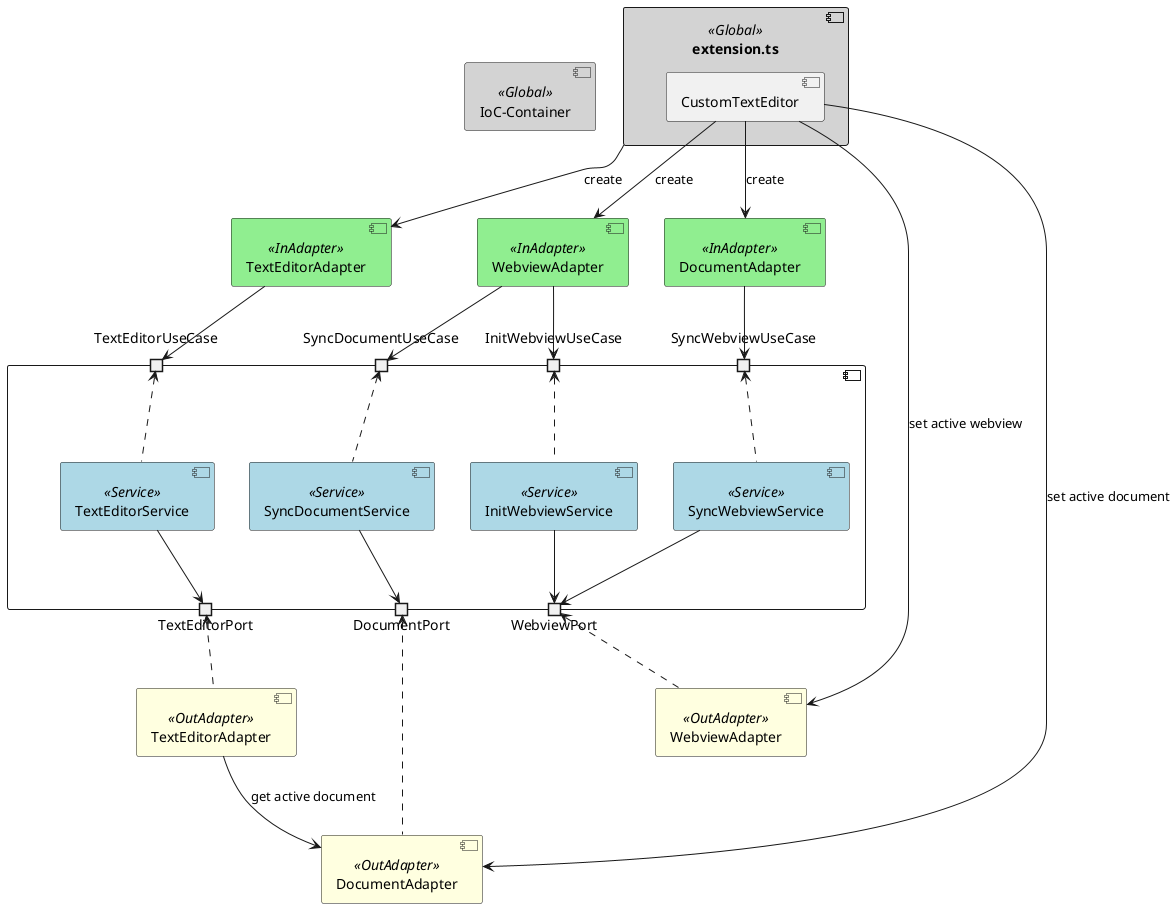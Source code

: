 @startuml
'https://plantuml.com/component-diagram

skinparam component {
  backgroundColor<<Global>> LightGray
  backgroundColor<<InAdapter>> LightGreen
  backgroundColor<<Service>> LightBlue
  backgroundColor<<OutAdapter>> LightYellow
}

component extension.ts <<Global>> {
    component CustomTextEditor
}
component "IoC-Container" <<Global>>

component "WebviewAdapter" as InWebviewAdapter <<InAdapter>>
component "DocumentAdapter" as InDocumentAdapter <<InAdapter>>
component "TextEditorAdapter" as InTextEditorAdapter <<InAdapter>>

component {
    portin InitWebviewUseCase
    portin SyncWebviewUseCase
    portin SyncDocumentUseCase
    portin TextEditorUseCase

    portout DocumentPort
    portout WebviewPort
    portout TextEditorPort

    component InitWebviewService <<Service>>
    component SyncWebviewService <<Service>>
    component SyncDocumentService <<Service>>
    component TextEditorService <<Service>>
}

component "WebviewAdapter" as OutWebviewAdapter <<OutAdapter>>
component "DocumentAdapter" as OutDocumentAdapter <<OutAdapter>>
component "TextEditorAdapter" as OutTextEditorAdapter <<OutAdapter>>

extension.ts --> InTextEditorAdapter : create
CustomTextEditor --> InWebviewAdapter : create
CustomTextEditor --> InDocumentAdapter : create
CustomTextEditor --> OutWebviewAdapter : set active webview
CustomTextEditor --> OutDocumentAdapter : set active document

InWebviewAdapter --> InitWebviewUseCase
InWebviewAdapter --> SyncDocumentUseCase
InDocumentAdapter --> SyncWebviewUseCase
InTextEditorAdapter --> TextEditorUseCase

InitWebviewUseCase <.. InitWebviewService
SyncWebviewUseCase <.. SyncWebviewService
SyncDocumentUseCase <.. SyncDocumentService
TextEditorUseCase <.. TextEditorService

InitWebviewService --> WebviewPort
SyncWebviewService --> WebviewPort
SyncDocumentService --> DocumentPort
TextEditorService --> TextEditorPort

WebviewPort <.. OutWebviewAdapter
DocumentPort <.. OutDocumentAdapter
TextEditorPort <.. OutTextEditorAdapter

OutTextEditorAdapter --> OutDocumentAdapter : get active document

@enduml
